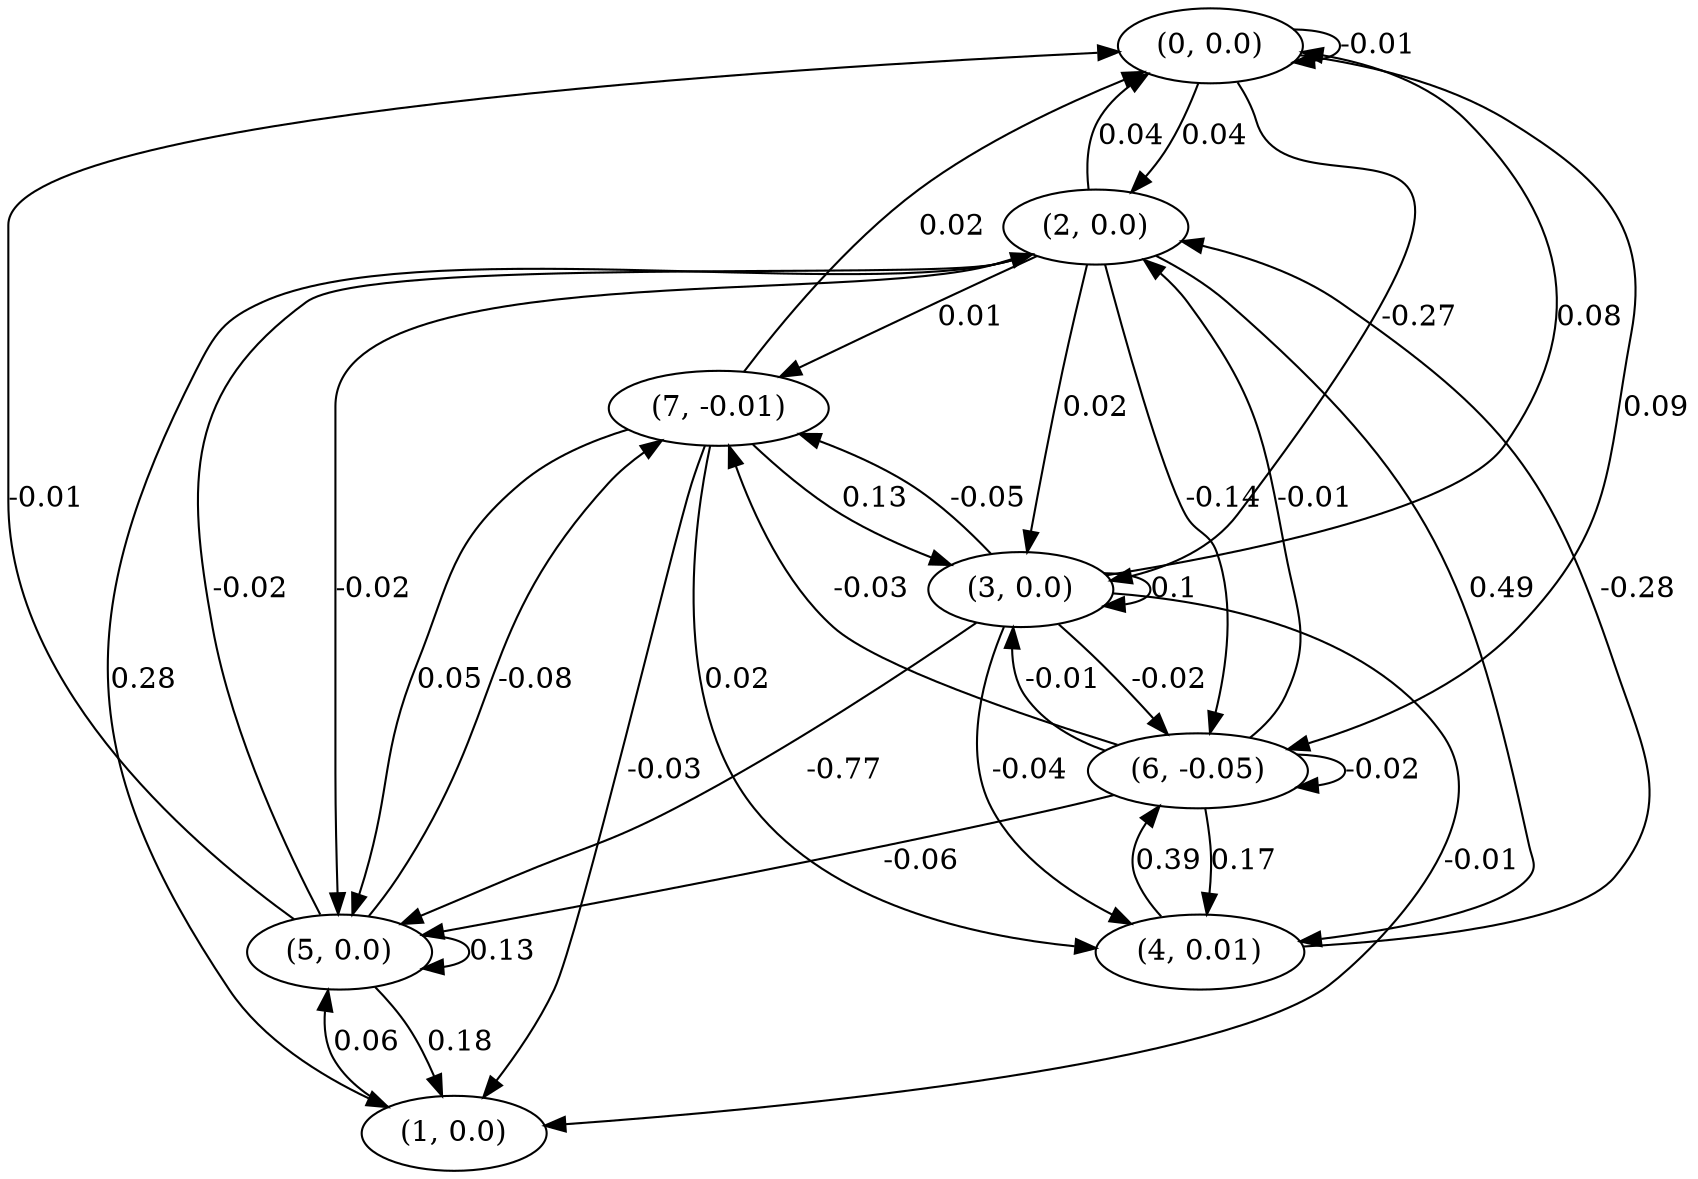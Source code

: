 digraph {
    0 [ label = "(0, 0.0)" ]
    1 [ label = "(1, 0.0)" ]
    2 [ label = "(2, 0.0)" ]
    3 [ label = "(3, 0.0)" ]
    4 [ label = "(4, 0.01)" ]
    5 [ label = "(5, 0.0)" ]
    6 [ label = "(6, -0.05)" ]
    7 [ label = "(7, -0.01)" ]
    0 -> 0 [ label = "-0.01" ]
    3 -> 3 [ label = "0.1" ]
    5 -> 5 [ label = "0.13" ]
    6 -> 6 [ label = "-0.02" ]
    2 -> 0 [ label = "0.04" ]
    3 -> 0 [ label = "0.08" ]
    5 -> 0 [ label = "-0.01" ]
    7 -> 0 [ label = "0.02" ]
    2 -> 1 [ label = "0.28" ]
    3 -> 1 [ label = "-0.01" ]
    5 -> 1 [ label = "0.18" ]
    7 -> 1 [ label = "-0.03" ]
    0 -> 2 [ label = "0.04" ]
    4 -> 2 [ label = "-0.28" ]
    5 -> 2 [ label = "-0.02" ]
    6 -> 2 [ label = "-0.01" ]
    0 -> 3 [ label = "-0.27" ]
    2 -> 3 [ label = "0.02" ]
    6 -> 3 [ label = "-0.01" ]
    7 -> 3 [ label = "0.13" ]
    2 -> 4 [ label = "0.49" ]
    3 -> 4 [ label = "-0.04" ]
    6 -> 4 [ label = "0.17" ]
    7 -> 4 [ label = "0.02" ]
    1 -> 5 [ label = "0.06" ]
    2 -> 5 [ label = "-0.02" ]
    3 -> 5 [ label = "-0.77" ]
    6 -> 5 [ label = "-0.06" ]
    7 -> 5 [ label = "0.05" ]
    0 -> 6 [ label = "0.09" ]
    2 -> 6 [ label = "-0.14" ]
    3 -> 6 [ label = "-0.02" ]
    4 -> 6 [ label = "0.39" ]
    2 -> 7 [ label = "0.01" ]
    3 -> 7 [ label = "-0.05" ]
    5 -> 7 [ label = "-0.08" ]
    6 -> 7 [ label = "-0.03" ]
}

